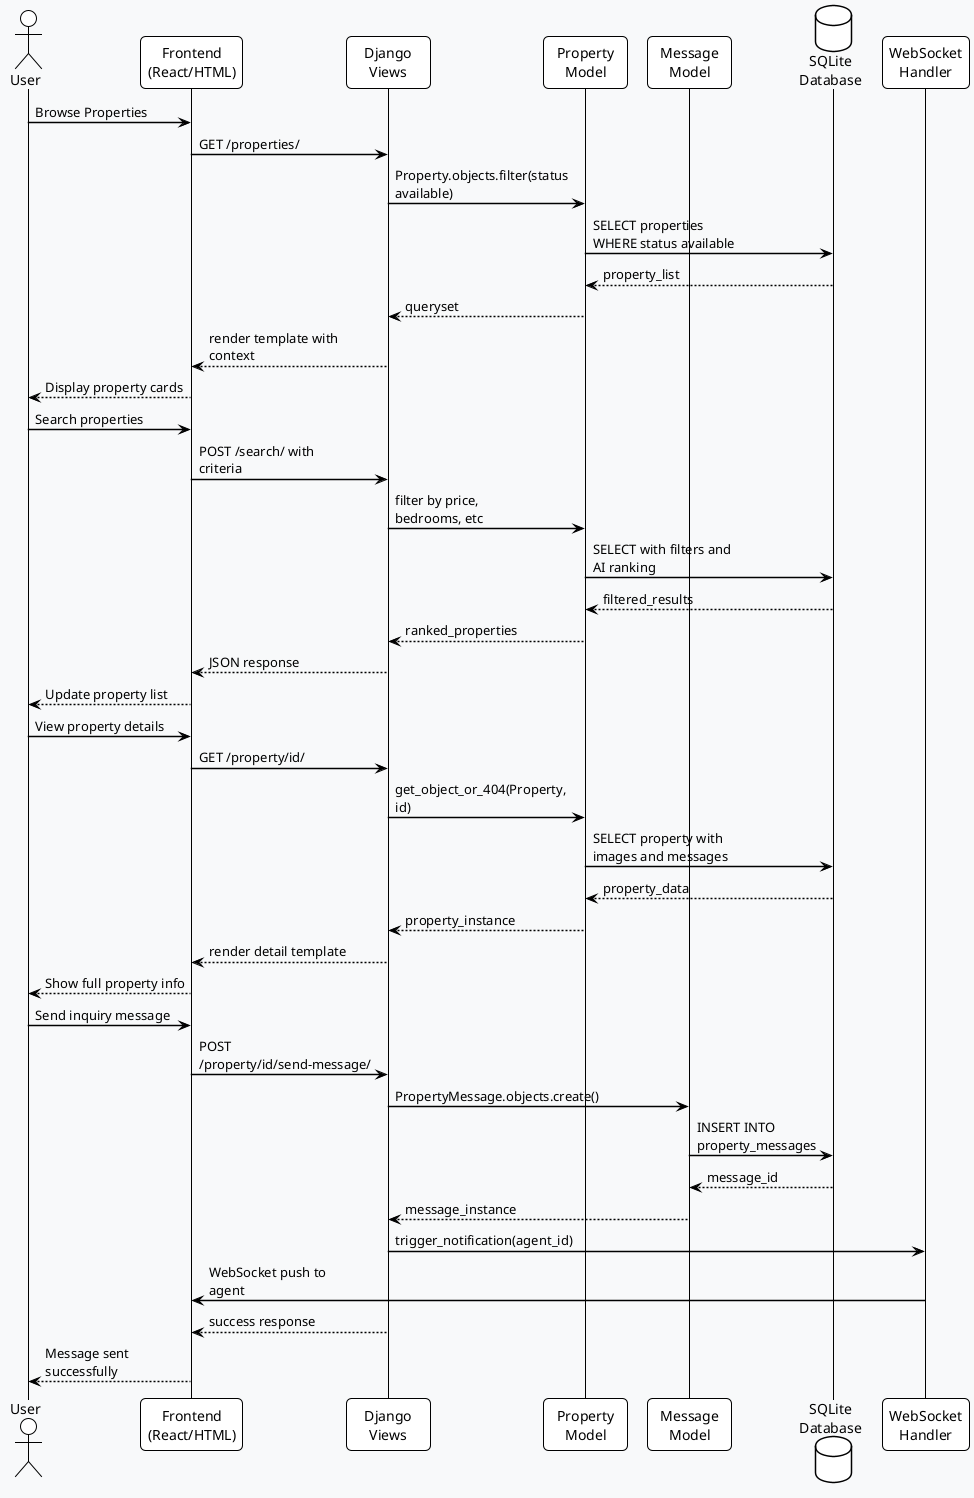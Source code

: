 @startuml Property_Inquiry_Process

!theme plain
skinparam backgroundColor #f8f9fa
skinparam sequenceArrowThickness 1.5
skinparam roundcorner 10
skinparam maxMessageSize 150
skinparam ParticipantPadding 5
skinparam BoxPadding 2
skinparam minClassWidth 70
skinparam SequenceGroupBorderThickness 0
skinparam SequenceLifeLineBorderThickness 1

actor User as U
participant "Frontend\n(React/HTML)" as F
participant "Django\nViews" as D
participant "Property\nModel" as PM
participant "Message\nModel" as MM
database "SQLite\nDatabase" as DB
participant "WebSocket\nHandler" as WS

U -> F : Browse Properties
F -> D : GET /properties/
D -> PM : Property.objects.filter(status available)
PM -> DB : SELECT properties WHERE status available
DB --> PM : property_list
PM --> D : queryset
D --> F : render template with context
F --> U : Display property cards

U -> F : Search properties
F -> D : POST /search/ with criteria
D -> PM : filter by price, bedrooms, etc
PM -> DB : SELECT with filters and AI ranking
DB --> PM : filtered_results
PM --> D : ranked_properties
D --> F : JSON response
F --> U : Update property list

U -> F : View property details
F -> D : GET /property/id/
D -> PM : get_object_or_404(Property, id)
PM -> DB : SELECT property with images and messages
DB --> PM : property_data
PM --> D : property_instance
D --> F : render detail template
F --> U : Show full property info

U -> F : Send inquiry message
F -> D : POST /property/id/send-message/
D -> MM : PropertyMessage.objects.create()
MM -> DB : INSERT INTO property_messages
DB --> MM : message_id
MM --> D : message_instance
D -> WS : trigger_notification(agent_id)
WS -> F : WebSocket push to agent
D --> F : success response
F --> U : Message sent successfully

@enduml